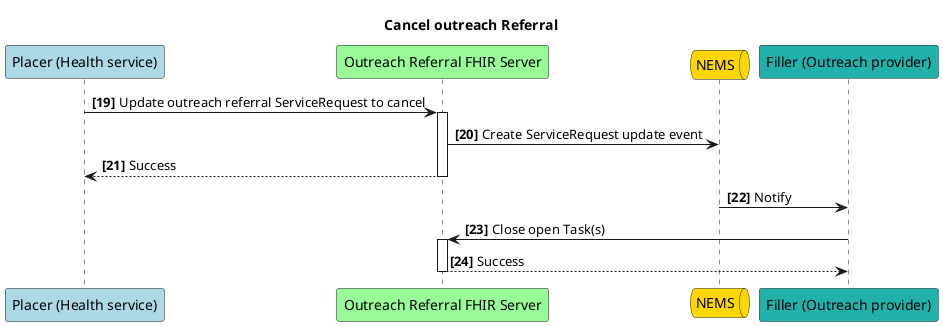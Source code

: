 @startuml
autonumber 19 "<b>[00]"
Participant "Placer (Health service)" as p #lightblue
participant "Outreach Referral FHIR Server" as s #palegreen
queue "NEMS" as n #gold
Participant "Filler (Outreach provider)" as f #LightSeaGreen

title Cancel outreach Referral

p -> s++: Update outreach referral ServiceRequest to cancel
s -> n: Create ServiceRequest update event
return Success
n -> f: Notify

f -> s++: Close open Task(s)
Return Success

@enduml